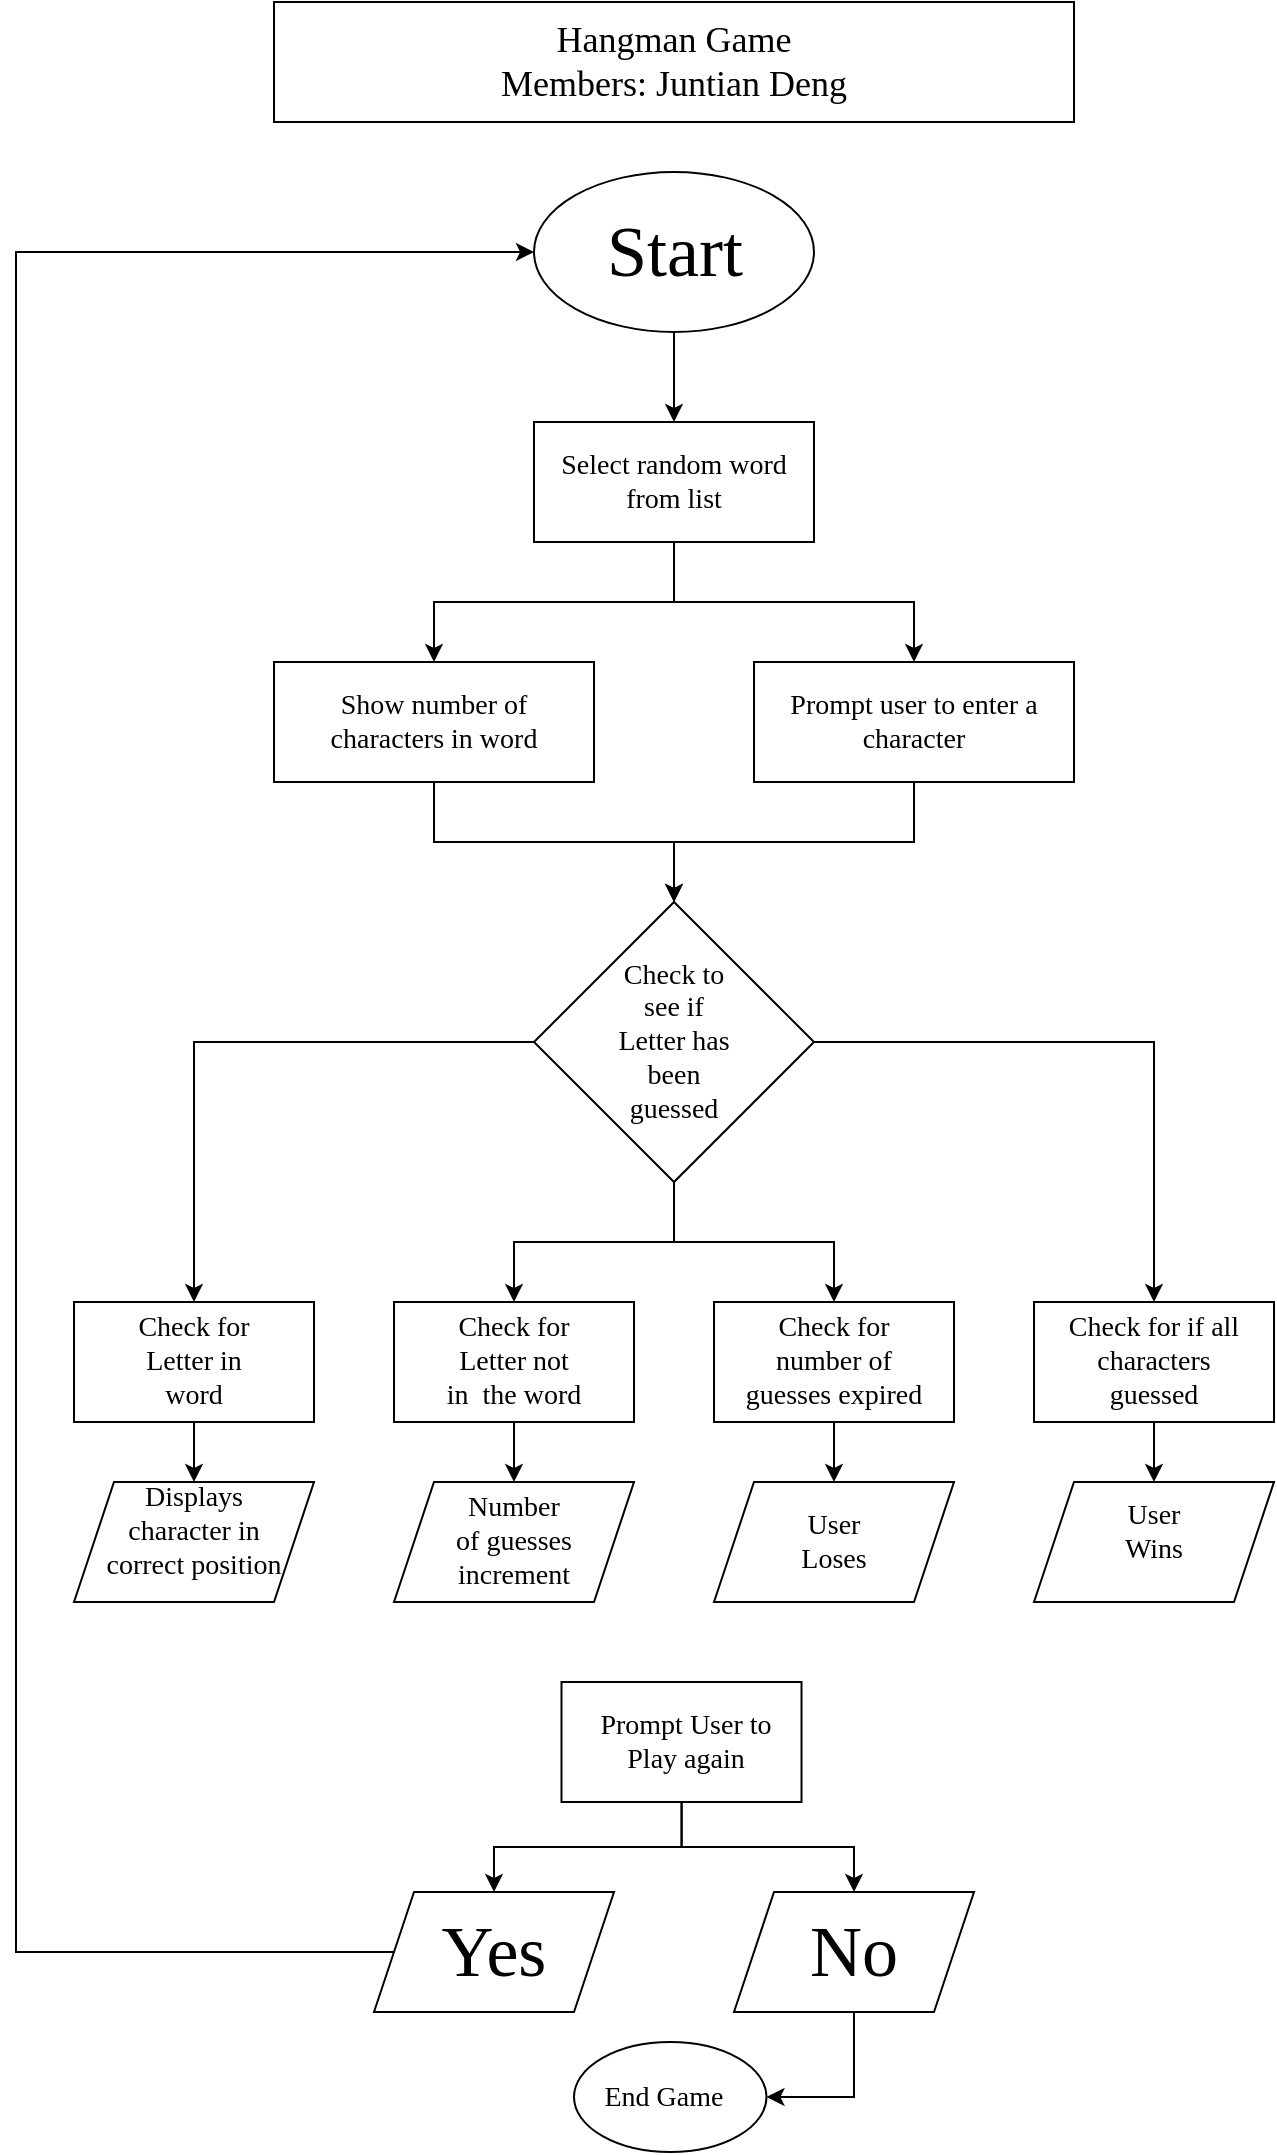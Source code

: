<mxfile version="21.7.3" type="github">
  <diagram name="Page-1" id="sE8mx7XUmS1CqPZCMtdX">
    <mxGraphModel dx="714" dy="636" grid="1" gridSize="10" guides="1" tooltips="1" connect="1" arrows="1" fold="1" page="1" pageScale="1" pageWidth="850" pageHeight="1100" math="0" shadow="0">
      <root>
        <mxCell id="0" />
        <mxCell id="1" parent="0" />
        <mxCell id="5Sn9MVaOLUosADGH7Xpg-7" style="edgeStyle=orthogonalEdgeStyle;rounded=0;orthogonalLoop=1;jettySize=auto;html=1;entryX=0.5;entryY=0;entryDx=0;entryDy=0;" edge="1" parent="1" source="5Sn9MVaOLUosADGH7Xpg-1" target="5Sn9MVaOLUosADGH7Xpg-6">
          <mxGeometry relative="1" as="geometry" />
        </mxCell>
        <mxCell id="5Sn9MVaOLUosADGH7Xpg-1" value="" style="ellipse;whiteSpace=wrap;html=1;" vertex="1" parent="1">
          <mxGeometry x="290" y="105" width="140" height="80" as="geometry" />
        </mxCell>
        <mxCell id="5Sn9MVaOLUosADGH7Xpg-2" value="&lt;font style=&quot;font-size: 36px;&quot; face=&quot;Times New Roman&quot;&gt;Start&lt;/font&gt;" style="text;html=1;strokeColor=none;fillColor=none;align=center;verticalAlign=middle;whiteSpace=wrap;rounded=0;" vertex="1" parent="1">
          <mxGeometry x="303.75" y="130" width="112.5" height="30" as="geometry" />
        </mxCell>
        <mxCell id="5Sn9MVaOLUosADGH7Xpg-3" value="" style="rounded=0;whiteSpace=wrap;html=1;" vertex="1" parent="1">
          <mxGeometry x="160" y="20" width="400" height="60" as="geometry" />
        </mxCell>
        <mxCell id="5Sn9MVaOLUosADGH7Xpg-4" value="&lt;font style=&quot;font-size: 18px;&quot; face=&quot;Times New Roman&quot;&gt;Hangman Game&lt;br&gt;Members: Juntian Deng&lt;/font&gt;" style="text;html=1;strokeColor=none;fillColor=none;align=center;verticalAlign=middle;whiteSpace=wrap;rounded=0;" vertex="1" parent="1">
          <mxGeometry x="160" y="20" width="400" height="60" as="geometry" />
        </mxCell>
        <mxCell id="5Sn9MVaOLUosADGH7Xpg-5" value="" style="rounded=0;whiteSpace=wrap;html=1;" vertex="1" parent="1">
          <mxGeometry x="290" y="230" width="140" height="60" as="geometry" />
        </mxCell>
        <mxCell id="5Sn9MVaOLUosADGH7Xpg-14" style="edgeStyle=orthogonalEdgeStyle;rounded=0;orthogonalLoop=1;jettySize=auto;html=1;entryX=0.5;entryY=0;entryDx=0;entryDy=0;" edge="1" parent="1" source="5Sn9MVaOLUosADGH7Xpg-6" target="5Sn9MVaOLUosADGH7Xpg-9">
          <mxGeometry relative="1" as="geometry" />
        </mxCell>
        <mxCell id="5Sn9MVaOLUosADGH7Xpg-15" style="edgeStyle=orthogonalEdgeStyle;rounded=0;orthogonalLoop=1;jettySize=auto;html=1;exitX=0.5;exitY=1;exitDx=0;exitDy=0;entryX=0.5;entryY=0;entryDx=0;entryDy=0;" edge="1" parent="1" source="5Sn9MVaOLUosADGH7Xpg-6" target="5Sn9MVaOLUosADGH7Xpg-12">
          <mxGeometry relative="1" as="geometry" />
        </mxCell>
        <mxCell id="5Sn9MVaOLUosADGH7Xpg-6" value="&lt;font style=&quot;font-size: 14px;&quot; face=&quot;Times New Roman&quot;&gt;Select random word from list&lt;/font&gt;" style="text;html=1;strokeColor=none;fillColor=none;align=center;verticalAlign=middle;whiteSpace=wrap;rounded=0;" vertex="1" parent="1">
          <mxGeometry x="290" y="230" width="140" height="60" as="geometry" />
        </mxCell>
        <mxCell id="5Sn9MVaOLUosADGH7Xpg-8" value="" style="rounded=0;whiteSpace=wrap;html=1;" vertex="1" parent="1">
          <mxGeometry x="160" y="350" width="160" height="60" as="geometry" />
        </mxCell>
        <mxCell id="5Sn9MVaOLUosADGH7Xpg-20" style="edgeStyle=orthogonalEdgeStyle;rounded=0;orthogonalLoop=1;jettySize=auto;html=1;entryX=0.5;entryY=0;entryDx=0;entryDy=0;" edge="1" parent="1" source="5Sn9MVaOLUosADGH7Xpg-9" target="5Sn9MVaOLUosADGH7Xpg-16">
          <mxGeometry relative="1" as="geometry" />
        </mxCell>
        <mxCell id="5Sn9MVaOLUosADGH7Xpg-9" value="&lt;font face=&quot;Times New Roman&quot; style=&quot;font-size: 14px;&quot;&gt;Show number of characters in word&lt;/font&gt;" style="text;html=1;strokeColor=none;fillColor=none;align=center;verticalAlign=middle;whiteSpace=wrap;rounded=0;" vertex="1" parent="1">
          <mxGeometry x="170" y="350" width="140" height="60" as="geometry" />
        </mxCell>
        <mxCell id="5Sn9MVaOLUosADGH7Xpg-17" style="edgeStyle=orthogonalEdgeStyle;rounded=0;orthogonalLoop=1;jettySize=auto;html=1;entryX=0.5;entryY=0;entryDx=0;entryDy=0;" edge="1" parent="1" source="5Sn9MVaOLUosADGH7Xpg-12" target="5Sn9MVaOLUosADGH7Xpg-16">
          <mxGeometry relative="1" as="geometry" />
        </mxCell>
        <mxCell id="5Sn9MVaOLUosADGH7Xpg-12" value="&lt;font style=&quot;font-size: 14px;&quot; face=&quot;Times New Roman&quot;&gt;Prompt user to enter a character&lt;/font&gt;" style="rounded=0;whiteSpace=wrap;html=1;" vertex="1" parent="1">
          <mxGeometry x="400" y="350" width="160" height="60" as="geometry" />
        </mxCell>
        <mxCell id="5Sn9MVaOLUosADGH7Xpg-28" style="edgeStyle=orthogonalEdgeStyle;rounded=0;orthogonalLoop=1;jettySize=auto;html=1;entryX=0.5;entryY=0;entryDx=0;entryDy=0;" edge="1" parent="1" source="5Sn9MVaOLUosADGH7Xpg-16" target="5Sn9MVaOLUosADGH7Xpg-19">
          <mxGeometry relative="1" as="geometry" />
        </mxCell>
        <mxCell id="5Sn9MVaOLUosADGH7Xpg-29" style="edgeStyle=orthogonalEdgeStyle;rounded=0;orthogonalLoop=1;jettySize=auto;html=1;exitX=0.5;exitY=1;exitDx=0;exitDy=0;entryX=0.5;entryY=0;entryDx=0;entryDy=0;" edge="1" parent="1" source="5Sn9MVaOLUosADGH7Xpg-16" target="5Sn9MVaOLUosADGH7Xpg-23">
          <mxGeometry relative="1" as="geometry" />
        </mxCell>
        <mxCell id="5Sn9MVaOLUosADGH7Xpg-30" style="edgeStyle=orthogonalEdgeStyle;rounded=0;orthogonalLoop=1;jettySize=auto;html=1;entryX=0.5;entryY=0;entryDx=0;entryDy=0;" edge="1" parent="1" source="5Sn9MVaOLUosADGH7Xpg-16" target="5Sn9MVaOLUosADGH7Xpg-22">
          <mxGeometry relative="1" as="geometry" />
        </mxCell>
        <mxCell id="5Sn9MVaOLUosADGH7Xpg-31" style="edgeStyle=orthogonalEdgeStyle;rounded=0;orthogonalLoop=1;jettySize=auto;html=1;entryX=0.5;entryY=0;entryDx=0;entryDy=0;" edge="1" parent="1" source="5Sn9MVaOLUosADGH7Xpg-16" target="5Sn9MVaOLUosADGH7Xpg-21">
          <mxGeometry relative="1" as="geometry" />
        </mxCell>
        <mxCell id="5Sn9MVaOLUosADGH7Xpg-16" value="" style="rhombus;whiteSpace=wrap;html=1;" vertex="1" parent="1">
          <mxGeometry x="290" y="470" width="140" height="140" as="geometry" />
        </mxCell>
        <mxCell id="5Sn9MVaOLUosADGH7Xpg-18" value="&lt;font style=&quot;font-size: 14px;&quot; face=&quot;Times New Roman&quot;&gt;Check to see if Letter has been guessed&lt;/font&gt;" style="text;html=1;strokeColor=none;fillColor=none;align=center;verticalAlign=middle;whiteSpace=wrap;rounded=0;" vertex="1" parent="1">
          <mxGeometry x="330" y="525" width="60" height="30" as="geometry" />
        </mxCell>
        <mxCell id="5Sn9MVaOLUosADGH7Xpg-44" style="edgeStyle=orthogonalEdgeStyle;rounded=0;orthogonalLoop=1;jettySize=auto;html=1;entryX=0.5;entryY=0;entryDx=0;entryDy=0;" edge="1" parent="1" source="5Sn9MVaOLUosADGH7Xpg-19" target="5Sn9MVaOLUosADGH7Xpg-37">
          <mxGeometry relative="1" as="geometry" />
        </mxCell>
        <mxCell id="5Sn9MVaOLUosADGH7Xpg-19" value="" style="rounded=0;whiteSpace=wrap;html=1;" vertex="1" parent="1">
          <mxGeometry x="220" y="670" width="120" height="60" as="geometry" />
        </mxCell>
        <mxCell id="5Sn9MVaOLUosADGH7Xpg-42" style="edgeStyle=orthogonalEdgeStyle;rounded=0;orthogonalLoop=1;jettySize=auto;html=1;entryX=0.5;entryY=0;entryDx=0;entryDy=0;" edge="1" parent="1" source="5Sn9MVaOLUosADGH7Xpg-21" target="5Sn9MVaOLUosADGH7Xpg-38">
          <mxGeometry relative="1" as="geometry" />
        </mxCell>
        <mxCell id="5Sn9MVaOLUosADGH7Xpg-21" value="" style="rounded=0;whiteSpace=wrap;html=1;" vertex="1" parent="1">
          <mxGeometry x="60" y="670" width="120" height="60" as="geometry" />
        </mxCell>
        <mxCell id="5Sn9MVaOLUosADGH7Xpg-48" style="edgeStyle=orthogonalEdgeStyle;rounded=0;orthogonalLoop=1;jettySize=auto;html=1;exitX=0.5;exitY=1;exitDx=0;exitDy=0;entryX=0.5;entryY=0;entryDx=0;entryDy=0;" edge="1" parent="1" source="5Sn9MVaOLUosADGH7Xpg-22" target="5Sn9MVaOLUosADGH7Xpg-34">
          <mxGeometry relative="1" as="geometry" />
        </mxCell>
        <mxCell id="5Sn9MVaOLUosADGH7Xpg-22" value="" style="rounded=0;whiteSpace=wrap;html=1;" vertex="1" parent="1">
          <mxGeometry x="540" y="670" width="120" height="60" as="geometry" />
        </mxCell>
        <mxCell id="5Sn9MVaOLUosADGH7Xpg-46" style="edgeStyle=orthogonalEdgeStyle;rounded=0;orthogonalLoop=1;jettySize=auto;html=1;exitX=0.5;exitY=1;exitDx=0;exitDy=0;entryX=0.5;entryY=0;entryDx=0;entryDy=0;" edge="1" parent="1" source="5Sn9MVaOLUosADGH7Xpg-23" target="5Sn9MVaOLUosADGH7Xpg-36">
          <mxGeometry relative="1" as="geometry" />
        </mxCell>
        <mxCell id="5Sn9MVaOLUosADGH7Xpg-23" value="" style="rounded=0;whiteSpace=wrap;html=1;" vertex="1" parent="1">
          <mxGeometry x="380" y="670" width="120" height="60" as="geometry" />
        </mxCell>
        <mxCell id="5Sn9MVaOLUosADGH7Xpg-24" value="&lt;font face=&quot;Times New Roman&quot; style=&quot;font-size: 14px;&quot;&gt;Check for Letter in word&lt;/font&gt;" style="text;html=1;strokeColor=none;fillColor=none;align=center;verticalAlign=middle;whiteSpace=wrap;rounded=0;" vertex="1" parent="1">
          <mxGeometry x="90" y="685" width="60" height="30" as="geometry" />
        </mxCell>
        <mxCell id="5Sn9MVaOLUosADGH7Xpg-25" value="&lt;font face=&quot;Times New Roman&quot; style=&quot;font-size: 14px;&quot;&gt;Check for Letter not in&amp;nbsp; the word&lt;/font&gt;" style="text;html=1;strokeColor=none;fillColor=none;align=center;verticalAlign=middle;whiteSpace=wrap;rounded=0;" vertex="1" parent="1">
          <mxGeometry x="245" y="685" width="70" height="30" as="geometry" />
        </mxCell>
        <mxCell id="5Sn9MVaOLUosADGH7Xpg-26" value="&lt;font style=&quot;font-size: 14px;&quot; face=&quot;Times New Roman&quot;&gt;Check for number of guesses expired&lt;/font&gt;" style="text;html=1;strokeColor=none;fillColor=none;align=center;verticalAlign=middle;whiteSpace=wrap;rounded=0;" vertex="1" parent="1">
          <mxGeometry x="390" y="685" width="100" height="30" as="geometry" />
        </mxCell>
        <mxCell id="5Sn9MVaOLUosADGH7Xpg-27" value="&lt;font style=&quot;font-size: 14px;&quot; face=&quot;Times New Roman&quot;&gt;Check for if all characters guessed&lt;/font&gt;" style="text;html=1;strokeColor=none;fillColor=none;align=center;verticalAlign=middle;whiteSpace=wrap;rounded=0;" vertex="1" parent="1">
          <mxGeometry x="555" y="685" width="90" height="30" as="geometry" />
        </mxCell>
        <mxCell id="5Sn9MVaOLUosADGH7Xpg-34" value="" style="shape=parallelogram;perimeter=parallelogramPerimeter;whiteSpace=wrap;html=1;fixedSize=1;" vertex="1" parent="1">
          <mxGeometry x="540" y="760" width="120" height="60" as="geometry" />
        </mxCell>
        <mxCell id="5Sn9MVaOLUosADGH7Xpg-35" value="&lt;font face=&quot;Times New Roman&quot; style=&quot;font-size: 14px;&quot;&gt;User Wins&lt;/font&gt;" style="text;html=1;strokeColor=none;fillColor=none;align=center;verticalAlign=middle;whiteSpace=wrap;rounded=0;" vertex="1" parent="1">
          <mxGeometry x="570" y="770" width="60" height="30" as="geometry" />
        </mxCell>
        <mxCell id="5Sn9MVaOLUosADGH7Xpg-36" value="" style="shape=parallelogram;perimeter=parallelogramPerimeter;whiteSpace=wrap;html=1;fixedSize=1;" vertex="1" parent="1">
          <mxGeometry x="380" y="760" width="120" height="60" as="geometry" />
        </mxCell>
        <mxCell id="5Sn9MVaOLUosADGH7Xpg-37" value="" style="shape=parallelogram;perimeter=parallelogramPerimeter;whiteSpace=wrap;html=1;fixedSize=1;" vertex="1" parent="1">
          <mxGeometry x="220" y="760" width="120" height="60" as="geometry" />
        </mxCell>
        <mxCell id="5Sn9MVaOLUosADGH7Xpg-38" value="" style="shape=parallelogram;perimeter=parallelogramPerimeter;whiteSpace=wrap;html=1;fixedSize=1;" vertex="1" parent="1">
          <mxGeometry x="60" y="760" width="120" height="60" as="geometry" />
        </mxCell>
        <mxCell id="5Sn9MVaOLUosADGH7Xpg-39" value="&lt;font face=&quot;Times New Roman&quot; style=&quot;font-size: 14px;&quot;&gt;User Loses&lt;/font&gt;" style="text;html=1;strokeColor=none;fillColor=none;align=center;verticalAlign=middle;whiteSpace=wrap;rounded=0;" vertex="1" parent="1">
          <mxGeometry x="410" y="775" width="60" height="30" as="geometry" />
        </mxCell>
        <mxCell id="5Sn9MVaOLUosADGH7Xpg-40" value="&lt;font face=&quot;Times New Roman&quot;&gt;&lt;span style=&quot;font-size: 14px;&quot;&gt;Number of guesses increment&lt;/span&gt;&lt;/font&gt;" style="text;html=1;strokeColor=none;fillColor=none;align=center;verticalAlign=middle;whiteSpace=wrap;rounded=0;" vertex="1" parent="1">
          <mxGeometry x="250" y="775" width="60" height="30" as="geometry" />
        </mxCell>
        <mxCell id="5Sn9MVaOLUosADGH7Xpg-41" value="&lt;font face=&quot;Times New Roman&quot;&gt;&lt;span style=&quot;font-size: 14px;&quot;&gt;Displays character in correct position&lt;/span&gt;&lt;/font&gt;" style="text;html=1;strokeColor=none;fillColor=none;align=center;verticalAlign=middle;whiteSpace=wrap;rounded=0;" vertex="1" parent="1">
          <mxGeometry x="75" y="770" width="90" height="30" as="geometry" />
        </mxCell>
        <mxCell id="5Sn9MVaOLUosADGH7Xpg-61" style="edgeStyle=orthogonalEdgeStyle;rounded=0;orthogonalLoop=1;jettySize=auto;html=1;entryX=0.5;entryY=0;entryDx=0;entryDy=0;" edge="1" parent="1" source="5Sn9MVaOLUosADGH7Xpg-49" target="5Sn9MVaOLUosADGH7Xpg-54">
          <mxGeometry relative="1" as="geometry" />
        </mxCell>
        <mxCell id="5Sn9MVaOLUosADGH7Xpg-62" style="edgeStyle=orthogonalEdgeStyle;rounded=0;orthogonalLoop=1;jettySize=auto;html=1;entryX=0.5;entryY=0;entryDx=0;entryDy=0;" edge="1" parent="1" source="5Sn9MVaOLUosADGH7Xpg-49" target="5Sn9MVaOLUosADGH7Xpg-55">
          <mxGeometry relative="1" as="geometry" />
        </mxCell>
        <mxCell id="5Sn9MVaOLUosADGH7Xpg-49" value="" style="rounded=0;whiteSpace=wrap;html=1;" vertex="1" parent="1">
          <mxGeometry x="303.75" y="860" width="120" height="60" as="geometry" />
        </mxCell>
        <mxCell id="5Sn9MVaOLUosADGH7Xpg-52" value="&lt;font face=&quot;Times New Roman&quot; style=&quot;font-size: 14px;&quot;&gt;Prompt User to Play again&lt;/font&gt;" style="text;html=1;strokeColor=none;fillColor=none;align=center;verticalAlign=middle;whiteSpace=wrap;rounded=0;" vertex="1" parent="1">
          <mxGeometry x="316.25" y="875" width="100" height="30" as="geometry" />
        </mxCell>
        <mxCell id="5Sn9MVaOLUosADGH7Xpg-66" style="edgeStyle=orthogonalEdgeStyle;rounded=0;orthogonalLoop=1;jettySize=auto;html=1;entryX=0;entryY=0.5;entryDx=0;entryDy=0;" edge="1" parent="1" source="5Sn9MVaOLUosADGH7Xpg-54" target="5Sn9MVaOLUosADGH7Xpg-1">
          <mxGeometry relative="1" as="geometry">
            <mxPoint x="30" y="120" as="targetPoint" />
            <Array as="points">
              <mxPoint x="31" y="995" />
              <mxPoint x="31" y="145" />
            </Array>
          </mxGeometry>
        </mxCell>
        <mxCell id="5Sn9MVaOLUosADGH7Xpg-54" value="" style="shape=parallelogram;perimeter=parallelogramPerimeter;whiteSpace=wrap;html=1;fixedSize=1;" vertex="1" parent="1">
          <mxGeometry x="210" y="965" width="120" height="60" as="geometry" />
        </mxCell>
        <mxCell id="5Sn9MVaOLUosADGH7Xpg-65" style="edgeStyle=orthogonalEdgeStyle;rounded=0;orthogonalLoop=1;jettySize=auto;html=1;entryX=1;entryY=0.5;entryDx=0;entryDy=0;" edge="1" parent="1" source="5Sn9MVaOLUosADGH7Xpg-55" target="5Sn9MVaOLUosADGH7Xpg-63">
          <mxGeometry relative="1" as="geometry">
            <mxPoint x="450" y="1070" as="targetPoint" />
          </mxGeometry>
        </mxCell>
        <mxCell id="5Sn9MVaOLUosADGH7Xpg-55" value="" style="shape=parallelogram;perimeter=parallelogramPerimeter;whiteSpace=wrap;html=1;fixedSize=1;" vertex="1" parent="1">
          <mxGeometry x="390" y="965" width="120" height="60" as="geometry" />
        </mxCell>
        <mxCell id="5Sn9MVaOLUosADGH7Xpg-56" value="&lt;font style=&quot;font-size: 36px;&quot; face=&quot;Times New Roman&quot;&gt;Yes&lt;/font&gt;" style="text;html=1;strokeColor=none;fillColor=none;align=center;verticalAlign=middle;whiteSpace=wrap;rounded=0;" vertex="1" parent="1">
          <mxGeometry x="240" y="980" width="60" height="30" as="geometry" />
        </mxCell>
        <mxCell id="5Sn9MVaOLUosADGH7Xpg-57" value="&lt;font style=&quot;font-size: 36px;&quot; face=&quot;Times New Roman&quot;&gt;No&lt;/font&gt;" style="text;html=1;strokeColor=none;fillColor=none;align=center;verticalAlign=middle;whiteSpace=wrap;rounded=0;" vertex="1" parent="1">
          <mxGeometry x="420" y="980" width="60" height="30" as="geometry" />
        </mxCell>
        <mxCell id="5Sn9MVaOLUosADGH7Xpg-63" value="" style="ellipse;whiteSpace=wrap;html=1;" vertex="1" parent="1">
          <mxGeometry x="310" y="1040" width="96.25" height="55" as="geometry" />
        </mxCell>
        <mxCell id="5Sn9MVaOLUosADGH7Xpg-64" value="&lt;font style=&quot;font-size: 14px;&quot; face=&quot;Times New Roman&quot;&gt;End Game&lt;/font&gt;" style="text;html=1;strokeColor=none;fillColor=none;align=center;verticalAlign=middle;whiteSpace=wrap;rounded=0;" vertex="1" parent="1">
          <mxGeometry x="316.25" y="1052.5" width="78.13" height="30" as="geometry" />
        </mxCell>
      </root>
    </mxGraphModel>
  </diagram>
</mxfile>
